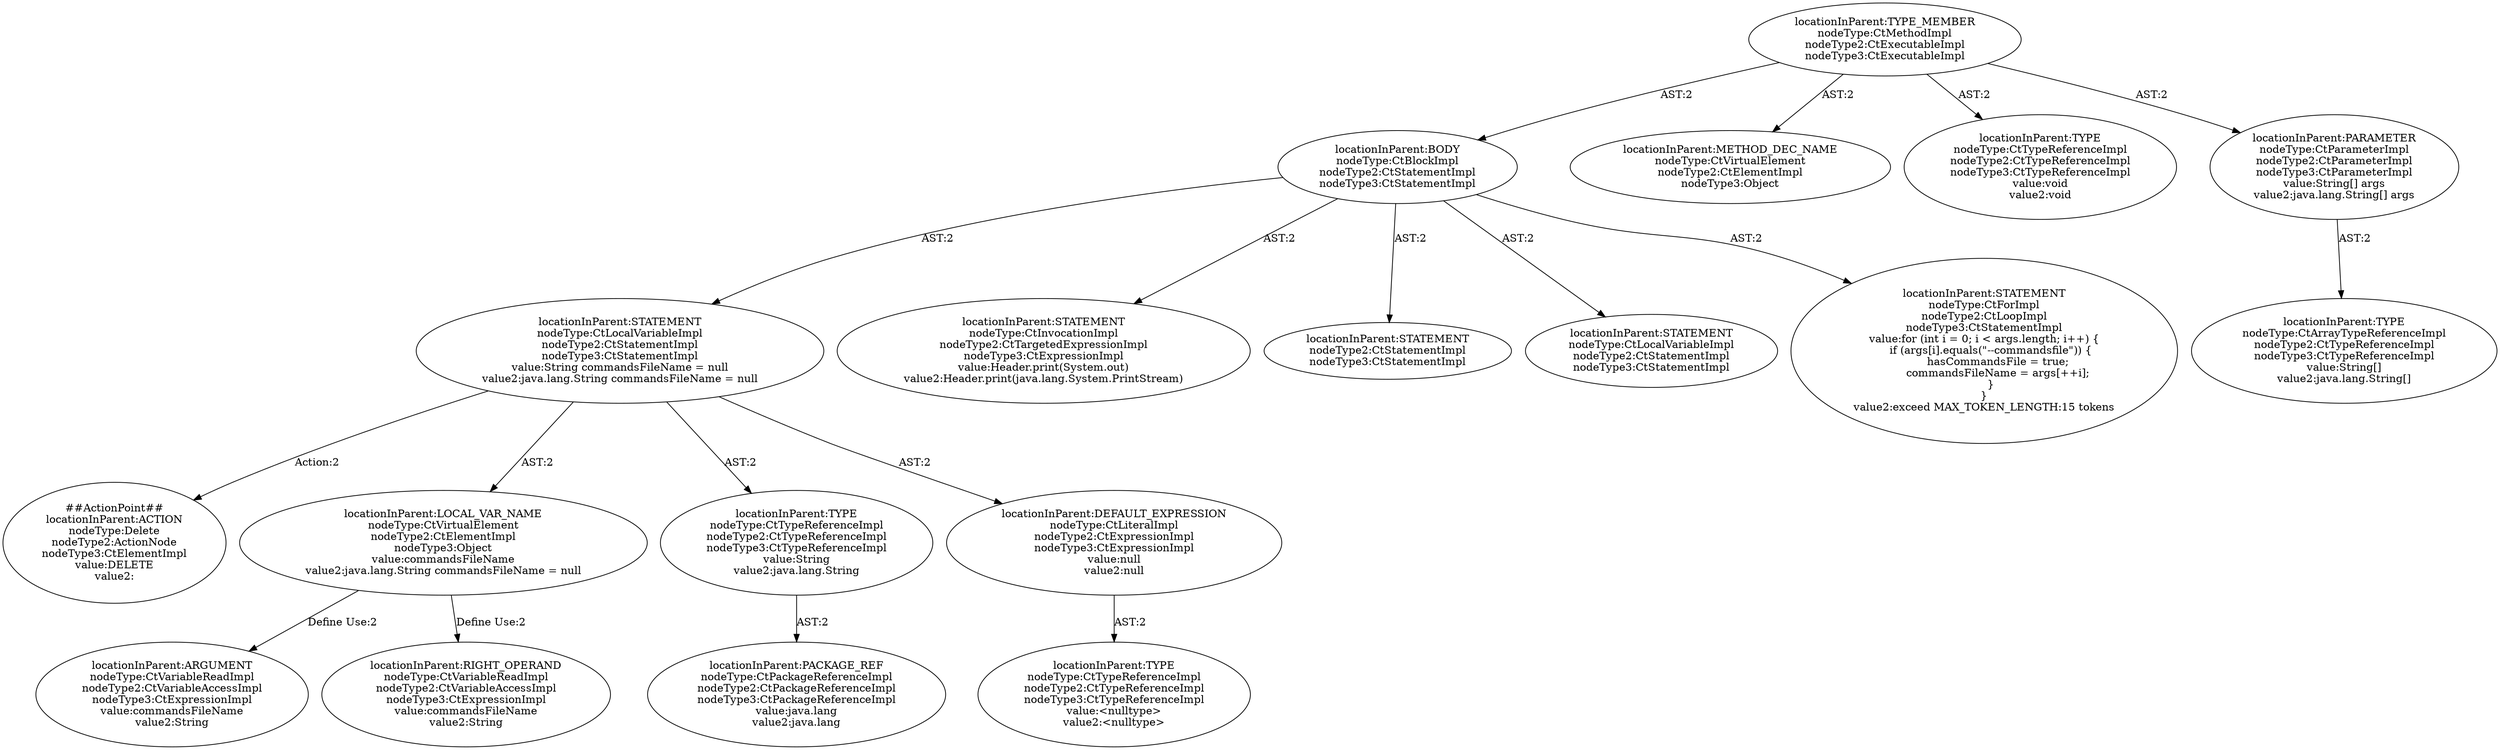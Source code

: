 digraph "Pattern" {
0 [label="##ActionPoint##
locationInParent:ACTION
nodeType:Delete
nodeType2:ActionNode
nodeType3:CtElementImpl
value:DELETE
value2:" shape=ellipse]
1 [label="locationInParent:STATEMENT
nodeType:CtLocalVariableImpl
nodeType2:CtStatementImpl
nodeType3:CtStatementImpl
value:String commandsFileName = null
value2:java.lang.String commandsFileName = null" shape=ellipse]
2 [label="locationInParent:BODY
nodeType:CtBlockImpl
nodeType2:CtStatementImpl
nodeType3:CtStatementImpl" shape=ellipse]
3 [label="locationInParent:TYPE_MEMBER
nodeType:CtMethodImpl
nodeType2:CtExecutableImpl
nodeType3:CtExecutableImpl" shape=ellipse]
4 [label="locationInParent:METHOD_DEC_NAME
nodeType:CtVirtualElement
nodeType2:CtElementImpl
nodeType3:Object" shape=ellipse]
5 [label="locationInParent:TYPE
nodeType:CtTypeReferenceImpl
nodeType2:CtTypeReferenceImpl
nodeType3:CtTypeReferenceImpl
value:void
value2:void" shape=ellipse]
6 [label="locationInParent:PARAMETER
nodeType:CtParameterImpl
nodeType2:CtParameterImpl
nodeType3:CtParameterImpl
value:String[] args
value2:java.lang.String[] args" shape=ellipse]
7 [label="locationInParent:TYPE
nodeType:CtArrayTypeReferenceImpl
nodeType2:CtTypeReferenceImpl
nodeType3:CtTypeReferenceImpl
value:String[]
value2:java.lang.String[]" shape=ellipse]
8 [label="locationInParent:STATEMENT
nodeType:CtInvocationImpl
nodeType2:CtTargetedExpressionImpl
nodeType3:CtExpressionImpl
value:Header.print(System.out)
value2:Header.print(java.lang.System.PrintStream)" shape=ellipse]
9 [label="locationInParent:STATEMENT
nodeType2:CtStatementImpl
nodeType3:CtStatementImpl" shape=ellipse]
10 [label="locationInParent:STATEMENT
nodeType:CtLocalVariableImpl
nodeType2:CtStatementImpl
nodeType3:CtStatementImpl" shape=ellipse]
11 [label="locationInParent:STATEMENT
nodeType:CtForImpl
nodeType2:CtLoopImpl
nodeType3:CtStatementImpl
value:for (int i = 0; i < args.length; i++) \{
    if (args[i].equals(\"--commandsfile\")) \{
        hasCommandsFile = true;
        commandsFileName = args[++i];
    \}
\}
value2:exceed MAX_TOKEN_LENGTH:15 tokens" shape=ellipse]
12 [label="locationInParent:LOCAL_VAR_NAME
nodeType:CtVirtualElement
nodeType2:CtElementImpl
nodeType3:Object
value:commandsFileName
value2:java.lang.String commandsFileName = null" shape=ellipse]
13 [label="locationInParent:ARGUMENT
nodeType:CtVariableReadImpl
nodeType2:CtVariableAccessImpl
nodeType3:CtExpressionImpl
value:commandsFileName
value2:String" shape=ellipse]
14 [label="locationInParent:RIGHT_OPERAND
nodeType:CtVariableReadImpl
nodeType2:CtVariableAccessImpl
nodeType3:CtExpressionImpl
value:commandsFileName
value2:String" shape=ellipse]
15 [label="locationInParent:TYPE
nodeType:CtTypeReferenceImpl
nodeType2:CtTypeReferenceImpl
nodeType3:CtTypeReferenceImpl
value:String
value2:java.lang.String" shape=ellipse]
16 [label="locationInParent:PACKAGE_REF
nodeType:CtPackageReferenceImpl
nodeType2:CtPackageReferenceImpl
nodeType3:CtPackageReferenceImpl
value:java.lang
value2:java.lang" shape=ellipse]
17 [label="locationInParent:DEFAULT_EXPRESSION
nodeType:CtLiteralImpl
nodeType2:CtExpressionImpl
nodeType3:CtExpressionImpl
value:null
value2:null" shape=ellipse]
18 [label="locationInParent:TYPE
nodeType:CtTypeReferenceImpl
nodeType2:CtTypeReferenceImpl
nodeType3:CtTypeReferenceImpl
value:<nulltype>
value2:<nulltype>" shape=ellipse]
1 -> 0 [label="Action:2"];
1 -> 12 [label="AST:2"];
1 -> 15 [label="AST:2"];
1 -> 17 [label="AST:2"];
2 -> 1 [label="AST:2"];
2 -> 8 [label="AST:2"];
2 -> 9 [label="AST:2"];
2 -> 10 [label="AST:2"];
2 -> 11 [label="AST:2"];
3 -> 2 [label="AST:2"];
3 -> 4 [label="AST:2"];
3 -> 5 [label="AST:2"];
3 -> 6 [label="AST:2"];
6 -> 7 [label="AST:2"];
12 -> 13 [label="Define Use:2"];
12 -> 14 [label="Define Use:2"];
15 -> 16 [label="AST:2"];
17 -> 18 [label="AST:2"];
}